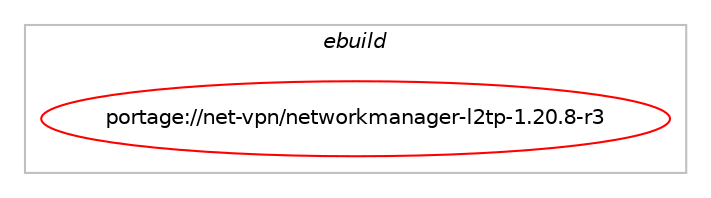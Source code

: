 digraph prolog {

# *************
# Graph options
# *************

newrank=true;
concentrate=true;
compound=true;
graph [rankdir=LR,fontname=Helvetica,fontsize=10,ranksep=1.5];#, ranksep=2.5, nodesep=0.2];
edge  [arrowhead=vee];
node  [fontname=Helvetica,fontsize=10];

# **********
# The ebuild
# **********

subgraph cluster_leftcol {
color=gray;
label=<<i>ebuild</i>>;
id [label="portage://net-vpn/networkmanager-l2tp-1.20.8-r3", color=red, width=4, href="../net-vpn/networkmanager-l2tp-1.20.8-r3.svg"];
}

# ****************
# The dependencies
# ****************

subgraph cluster_midcol {
color=gray;
label=<<i>dependencies</i>>;
subgraph cluster_compile {
fillcolor="#eeeeee";
style=filled;
label=<<i>compile</i>>;
# *** BEGIN UNKNOWN DEPENDENCY TYPE (TODO) ***
# id -> equal(any_of_group([package_dependency(portage://net-vpn/networkmanager-l2tp-1.20.8-r3,install,no,net-vpn,strongswan,none,[,,],[],[]),package_dependency(portage://net-vpn/networkmanager-l2tp-1.20.8-r3,install,no,net-vpn,libreswan,none,[,,],[],[])]))
# *** END UNKNOWN DEPENDENCY TYPE (TODO) ***

# *** BEGIN UNKNOWN DEPENDENCY TYPE (TODO) ***
# id -> equal(use_conditional_group(positive,gtk,portage://net-vpn/networkmanager-l2tp-1.20.8-r3,[package_dependency(portage://net-vpn/networkmanager-l2tp-1.20.8-r3,install,no,app-crypt,libsecret,none,[,,],[],[]),package_dependency(portage://net-vpn/networkmanager-l2tp-1.20.8-r3,install,no,gnome-extra,nm-applet,none,[,,],[],[]),package_dependency(portage://net-vpn/networkmanager-l2tp-1.20.8-r3,install,no,media-libs,harfbuzz,none,[,,],any_same_slot,[]),package_dependency(portage://net-vpn/networkmanager-l2tp-1.20.8-r3,install,no,net-libs,libnma,none,[,,],[],[]),package_dependency(portage://net-vpn/networkmanager-l2tp-1.20.8-r3,install,no,x11-libs,cairo,none,[,,],[],[]),package_dependency(portage://net-vpn/networkmanager-l2tp-1.20.8-r3,install,no,x11-libs,gdk-pixbuf,none,[,,],[slot(2)],[]),package_dependency(portage://net-vpn/networkmanager-l2tp-1.20.8-r3,install,no,x11-libs,gtk+,none,[,,],[slot(3)],[]),package_dependency(portage://net-vpn/networkmanager-l2tp-1.20.8-r3,install,no,x11-libs,pango,none,[,,],[],[])]))
# *** END UNKNOWN DEPENDENCY TYPE (TODO) ***

# *** BEGIN UNKNOWN DEPENDENCY TYPE (TODO) ***
# id -> equal(package_dependency(portage://net-vpn/networkmanager-l2tp-1.20.8-r3,install,no,dev-libs,glib,none,[,,],[slot(2)],[]))
# *** END UNKNOWN DEPENDENCY TYPE (TODO) ***

# *** BEGIN UNKNOWN DEPENDENCY TYPE (TODO) ***
# id -> equal(package_dependency(portage://net-vpn/networkmanager-l2tp-1.20.8-r3,install,no,dev-libs,nspr,none,[,,],[],[]))
# *** END UNKNOWN DEPENDENCY TYPE (TODO) ***

# *** BEGIN UNKNOWN DEPENDENCY TYPE (TODO) ***
# id -> equal(package_dependency(portage://net-vpn/networkmanager-l2tp-1.20.8-r3,install,no,dev-libs,nss,none,[,,],[],[]))
# *** END UNKNOWN DEPENDENCY TYPE (TODO) ***

# *** BEGIN UNKNOWN DEPENDENCY TYPE (TODO) ***
# id -> equal(package_dependency(portage://net-vpn/networkmanager-l2tp-1.20.8-r3,install,no,dev-libs,openssl,none,[,,],any_same_slot,[]))
# *** END UNKNOWN DEPENDENCY TYPE (TODO) ***

# *** BEGIN UNKNOWN DEPENDENCY TYPE (TODO) ***
# id -> equal(package_dependency(portage://net-vpn/networkmanager-l2tp-1.20.8-r3,install,no,net-dialup,ppp,none,[,,],any_same_slot,[use(enable(eap-tls),positive)]))
# *** END UNKNOWN DEPENDENCY TYPE (TODO) ***

# *** BEGIN UNKNOWN DEPENDENCY TYPE (TODO) ***
# id -> equal(package_dependency(portage://net-vpn/networkmanager-l2tp-1.20.8-r3,install,no,net-dialup,xl2tpd,none,[,,],[],[]))
# *** END UNKNOWN DEPENDENCY TYPE (TODO) ***

# *** BEGIN UNKNOWN DEPENDENCY TYPE (TODO) ***
# id -> equal(package_dependency(portage://net-vpn/networkmanager-l2tp-1.20.8-r3,install,no,net-misc,networkmanager,greaterequal,[1.20,,,1.20],[],[use(enable(ppp),none)]))
# *** END UNKNOWN DEPENDENCY TYPE (TODO) ***

# *** BEGIN UNKNOWN DEPENDENCY TYPE (TODO) ***
# id -> equal(package_dependency(portage://net-vpn/networkmanager-l2tp-1.20.8-r3,install,no,x11-base,xorg-proto,none,[,,],[],[]))
# *** END UNKNOWN DEPENDENCY TYPE (TODO) ***

}
subgraph cluster_compileandrun {
fillcolor="#eeeeee";
style=filled;
label=<<i>compile and run</i>>;
}
subgraph cluster_run {
fillcolor="#eeeeee";
style=filled;
label=<<i>run</i>>;
# *** BEGIN UNKNOWN DEPENDENCY TYPE (TODO) ***
# id -> equal(any_of_group([package_dependency(portage://net-vpn/networkmanager-l2tp-1.20.8-r3,run,no,net-vpn,strongswan,none,[,,],[],[]),package_dependency(portage://net-vpn/networkmanager-l2tp-1.20.8-r3,run,no,net-vpn,libreswan,none,[,,],[],[])]))
# *** END UNKNOWN DEPENDENCY TYPE (TODO) ***

# *** BEGIN UNKNOWN DEPENDENCY TYPE (TODO) ***
# id -> equal(use_conditional_group(positive,gtk,portage://net-vpn/networkmanager-l2tp-1.20.8-r3,[package_dependency(portage://net-vpn/networkmanager-l2tp-1.20.8-r3,run,no,app-crypt,libsecret,none,[,,],[],[]),package_dependency(portage://net-vpn/networkmanager-l2tp-1.20.8-r3,run,no,gnome-extra,nm-applet,none,[,,],[],[]),package_dependency(portage://net-vpn/networkmanager-l2tp-1.20.8-r3,run,no,media-libs,harfbuzz,none,[,,],any_same_slot,[]),package_dependency(portage://net-vpn/networkmanager-l2tp-1.20.8-r3,run,no,net-libs,libnma,none,[,,],[],[]),package_dependency(portage://net-vpn/networkmanager-l2tp-1.20.8-r3,run,no,x11-libs,cairo,none,[,,],[],[]),package_dependency(portage://net-vpn/networkmanager-l2tp-1.20.8-r3,run,no,x11-libs,gdk-pixbuf,none,[,,],[slot(2)],[]),package_dependency(portage://net-vpn/networkmanager-l2tp-1.20.8-r3,run,no,x11-libs,gtk+,none,[,,],[slot(3)],[]),package_dependency(portage://net-vpn/networkmanager-l2tp-1.20.8-r3,run,no,x11-libs,pango,none,[,,],[],[])]))
# *** END UNKNOWN DEPENDENCY TYPE (TODO) ***

# *** BEGIN UNKNOWN DEPENDENCY TYPE (TODO) ***
# id -> equal(package_dependency(portage://net-vpn/networkmanager-l2tp-1.20.8-r3,run,no,dev-libs,dbus-glib,none,[,,],[],[]))
# *** END UNKNOWN DEPENDENCY TYPE (TODO) ***

# *** BEGIN UNKNOWN DEPENDENCY TYPE (TODO) ***
# id -> equal(package_dependency(portage://net-vpn/networkmanager-l2tp-1.20.8-r3,run,no,dev-libs,glib,none,[,,],[slot(2)],[]))
# *** END UNKNOWN DEPENDENCY TYPE (TODO) ***

# *** BEGIN UNKNOWN DEPENDENCY TYPE (TODO) ***
# id -> equal(package_dependency(portage://net-vpn/networkmanager-l2tp-1.20.8-r3,run,no,dev-libs,nspr,none,[,,],[],[]))
# *** END UNKNOWN DEPENDENCY TYPE (TODO) ***

# *** BEGIN UNKNOWN DEPENDENCY TYPE (TODO) ***
# id -> equal(package_dependency(portage://net-vpn/networkmanager-l2tp-1.20.8-r3,run,no,dev-libs,nss,none,[,,],[],[]))
# *** END UNKNOWN DEPENDENCY TYPE (TODO) ***

# *** BEGIN UNKNOWN DEPENDENCY TYPE (TODO) ***
# id -> equal(package_dependency(portage://net-vpn/networkmanager-l2tp-1.20.8-r3,run,no,dev-libs,openssl,none,[,,],any_same_slot,[]))
# *** END UNKNOWN DEPENDENCY TYPE (TODO) ***

# *** BEGIN UNKNOWN DEPENDENCY TYPE (TODO) ***
# id -> equal(package_dependency(portage://net-vpn/networkmanager-l2tp-1.20.8-r3,run,no,net-dialup,ppp,none,[,,],any_same_slot,[use(enable(eap-tls),positive)]))
# *** END UNKNOWN DEPENDENCY TYPE (TODO) ***

# *** BEGIN UNKNOWN DEPENDENCY TYPE (TODO) ***
# id -> equal(package_dependency(portage://net-vpn/networkmanager-l2tp-1.20.8-r3,run,no,net-dialup,xl2tpd,none,[,,],[],[]))
# *** END UNKNOWN DEPENDENCY TYPE (TODO) ***

# *** BEGIN UNKNOWN DEPENDENCY TYPE (TODO) ***
# id -> equal(package_dependency(portage://net-vpn/networkmanager-l2tp-1.20.8-r3,run,no,net-misc,networkmanager,greaterequal,[1.20,,,1.20],[],[use(enable(ppp),none)]))
# *** END UNKNOWN DEPENDENCY TYPE (TODO) ***

}
}

# **************
# The candidates
# **************

subgraph cluster_choices {
rank=same;
color=gray;
label=<<i>candidates</i>>;

}

}
